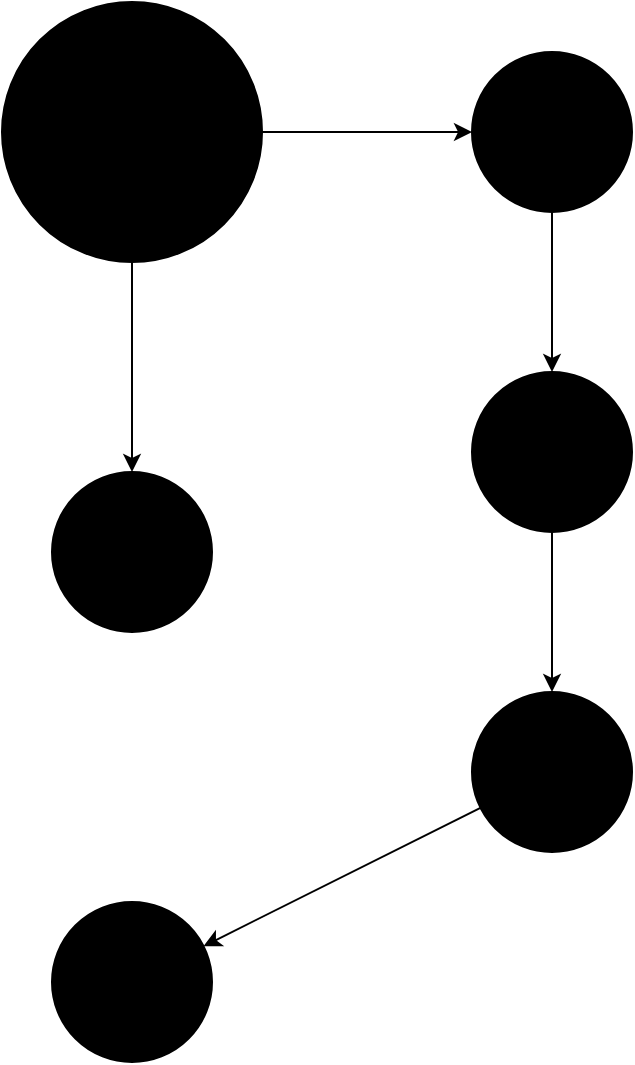 <mxfile>
    <diagram id="L0HgkRsHsnBRgu8tNA0i" name="Page-1">
        <mxGraphModel dx="871" dy="626" grid="1" gridSize="10" guides="1" tooltips="1" connect="1" arrows="1" fold="1" page="1" pageScale="1" pageWidth="850" pageHeight="1100" math="0" shadow="0">
            <root>
                <mxCell id="0"/>
                <mxCell id="1" parent="0"/>
                <mxCell id="5" value="" style="edgeStyle=none;html=1;fontColor=#000000;" edge="1" parent="1" source="2" target="4">
                    <mxGeometry relative="1" as="geometry"/>
                </mxCell>
                <mxCell id="13" value="" style="edgeStyle=none;html=1;fontColor=#000000;" edge="1" parent="1" source="2" target="12">
                    <mxGeometry relative="1" as="geometry"/>
                </mxCell>
                <mxCell id="2" value="NEW_QUERY" style="ellipse;fillColor=strokeColor;fontColor=#000000;" vertex="1" parent="1">
                    <mxGeometry x="240" y="40" width="130" height="130" as="geometry"/>
                </mxCell>
                <mxCell id="8" value="" style="edgeStyle=none;html=1;fontColor=#000000;" edge="1" parent="1" source="4" target="7">
                    <mxGeometry relative="1" as="geometry"/>
                </mxCell>
                <mxCell id="4" value="START&lt;br&gt;HEADER" style="ellipse;whiteSpace=wrap;html=1;fillColor=strokeColor;fontColor=#000000;" vertex="1" parent="1">
                    <mxGeometry x="475" y="65" width="80" height="80" as="geometry"/>
                </mxCell>
                <mxCell id="10" value="" style="edgeStyle=none;html=1;fontColor=#000000;" edge="1" parent="1" source="7" target="9">
                    <mxGeometry relative="1" as="geometry"/>
                </mxCell>
                <mxCell id="7" value="METADATA" style="ellipse;whiteSpace=wrap;html=1;fillColor=strokeColor;fontColor=#000000;" vertex="1" parent="1">
                    <mxGeometry x="475" y="225" width="80" height="80" as="geometry"/>
                </mxCell>
                <mxCell id="15" value="" style="edgeStyle=none;html=1;fontColor=#000000;" edge="1" parent="1" source="9" target="14">
                    <mxGeometry relative="1" as="geometry"/>
                </mxCell>
                <mxCell id="9" value="END HEADER" style="ellipse;whiteSpace=wrap;html=1;fillColor=strokeColor;fontColor=#000000;" vertex="1" parent="1">
                    <mxGeometry x="475" y="385" width="80" height="80" as="geometry"/>
                </mxCell>
                <mxCell id="12" value="QUICK&lt;br&gt;NAME" style="ellipse;whiteSpace=wrap;html=1;fillColor=strokeColor;fontColor=#000000;" vertex="1" parent="1">
                    <mxGeometry x="265" y="275" width="80" height="80" as="geometry"/>
                </mxCell>
                <mxCell id="14" value="QUERY" style="ellipse;whiteSpace=wrap;html=1;fillColor=strokeColor;fontColor=#000000;" vertex="1" parent="1">
                    <mxGeometry x="265" y="490" width="80" height="80" as="geometry"/>
                </mxCell>
            </root>
        </mxGraphModel>
    </diagram>
</mxfile>